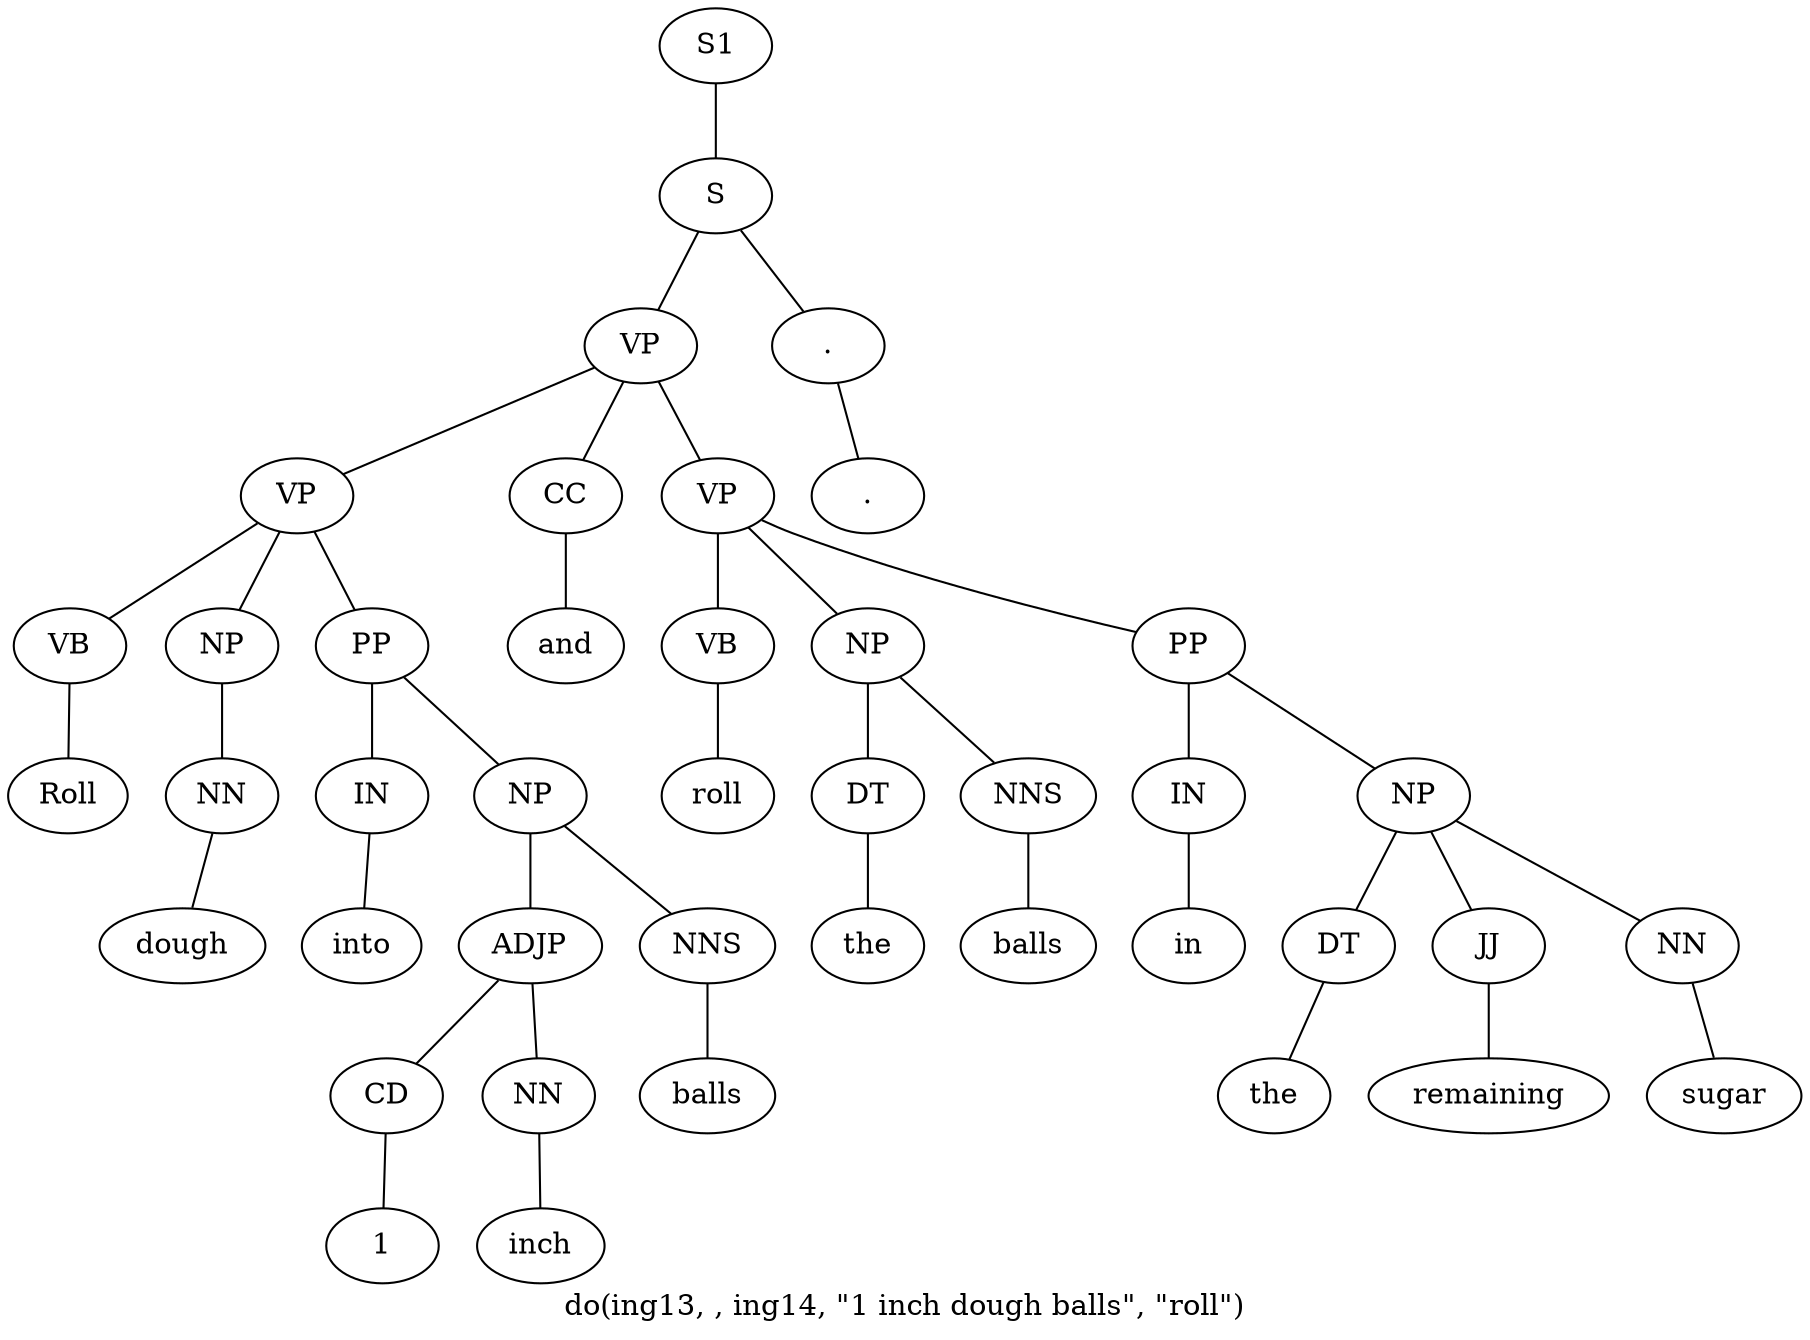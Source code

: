 graph SyntaxGraph {
	label = "do(ing13, , ing14, \"1 inch dough balls\", \"roll\")";
	Node0 [label="S1"];
	Node1 [label="S"];
	Node2 [label="VP"];
	Node3 [label="VP"];
	Node4 [label="VB"];
	Node5 [label="Roll"];
	Node6 [label="NP"];
	Node7 [label="NN"];
	Node8 [label="dough"];
	Node9 [label="PP"];
	Node10 [label="IN"];
	Node11 [label="into"];
	Node12 [label="NP"];
	Node13 [label="ADJP"];
	Node14 [label="CD"];
	Node15 [label="1"];
	Node16 [label="NN"];
	Node17 [label="inch"];
	Node18 [label="NNS"];
	Node19 [label="balls"];
	Node20 [label="CC"];
	Node21 [label="and"];
	Node22 [label="VP"];
	Node23 [label="VB"];
	Node24 [label="roll"];
	Node25 [label="NP"];
	Node26 [label="DT"];
	Node27 [label="the"];
	Node28 [label="NNS"];
	Node29 [label="balls"];
	Node30 [label="PP"];
	Node31 [label="IN"];
	Node32 [label="in"];
	Node33 [label="NP"];
	Node34 [label="DT"];
	Node35 [label="the"];
	Node36 [label="JJ"];
	Node37 [label="remaining"];
	Node38 [label="NN"];
	Node39 [label="sugar"];
	Node40 [label="."];
	Node41 [label="."];

	Node0 -- Node1;
	Node1 -- Node2;
	Node1 -- Node40;
	Node2 -- Node3;
	Node2 -- Node20;
	Node2 -- Node22;
	Node3 -- Node4;
	Node3 -- Node6;
	Node3 -- Node9;
	Node4 -- Node5;
	Node6 -- Node7;
	Node7 -- Node8;
	Node9 -- Node10;
	Node9 -- Node12;
	Node10 -- Node11;
	Node12 -- Node13;
	Node12 -- Node18;
	Node13 -- Node14;
	Node13 -- Node16;
	Node14 -- Node15;
	Node16 -- Node17;
	Node18 -- Node19;
	Node20 -- Node21;
	Node22 -- Node23;
	Node22 -- Node25;
	Node22 -- Node30;
	Node23 -- Node24;
	Node25 -- Node26;
	Node25 -- Node28;
	Node26 -- Node27;
	Node28 -- Node29;
	Node30 -- Node31;
	Node30 -- Node33;
	Node31 -- Node32;
	Node33 -- Node34;
	Node33 -- Node36;
	Node33 -- Node38;
	Node34 -- Node35;
	Node36 -- Node37;
	Node38 -- Node39;
	Node40 -- Node41;
}